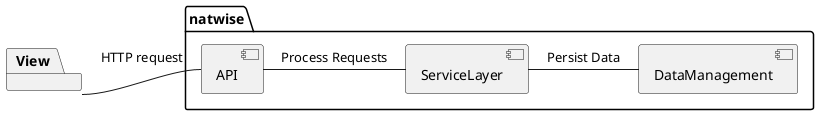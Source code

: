 @startuml LogicalView

package View {
}

package natwise {
    [API]
    [ServiceLayer]
    [DataManagement]
}

View - API : HTTP request
API - ServiceLayer : Process Requests
ServiceLayer - DataManagement : Persist Data

@enduml
